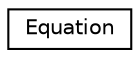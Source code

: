 digraph "Graphical Class Hierarchy"
{
 // LATEX_PDF_SIZE
  edge [fontname="Helvetica",fontsize="10",labelfontname="Helvetica",labelfontsize="10"];
  node [fontname="Helvetica",fontsize="10",shape=record];
  rankdir="LR";
  Node0 [label="Equation",height=0.2,width=0.4,color="black", fillcolor="white", style="filled",URL="$classEquation.html",tooltip="Class that holds an equation."];
}
